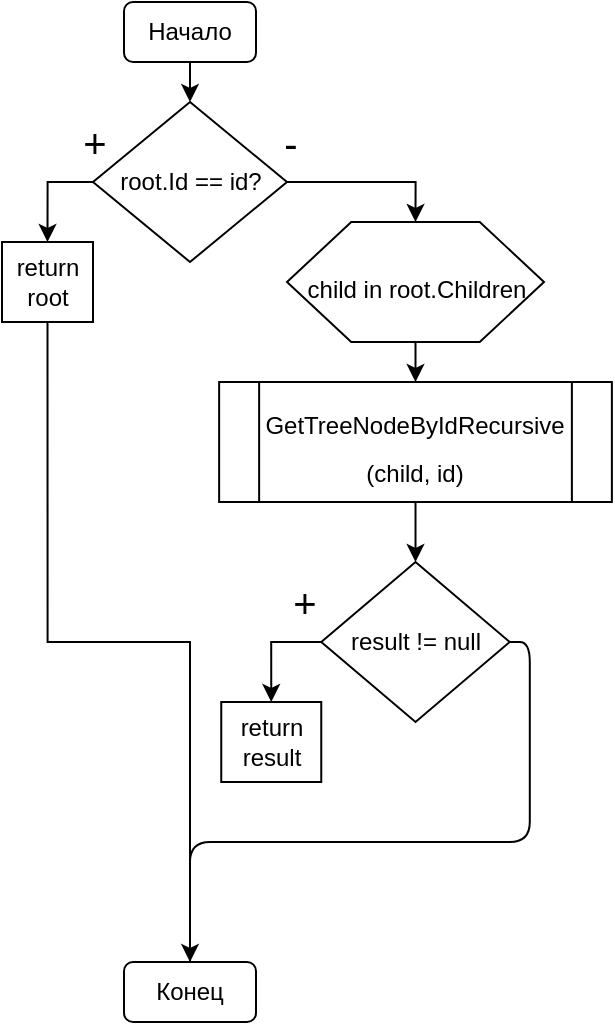 <mxfile version="12.9.11" type="device"><diagram id="C5RBs43oDa-KdzZeNtuy" name="Page-1"><mxGraphModel dx="1038" dy="552" grid="1" gridSize="10" guides="1" tooltips="1" connect="1" arrows="1" fold="1" page="1" pageScale="1" pageWidth="827" pageHeight="1169" math="0" shadow="0"><root><mxCell id="WIyWlLk6GJQsqaUBKTNV-0"/><mxCell id="WIyWlLk6GJQsqaUBKTNV-1" parent="WIyWlLk6GJQsqaUBKTNV-0"/><mxCell id="nZRSuLhji-qHycCOt6sR-29" style="edgeStyle=orthogonalEdgeStyle;rounded=0;orthogonalLoop=1;jettySize=auto;html=1;exitX=0.5;exitY=1;exitDx=0;exitDy=0;entryX=0.5;entryY=0;entryDx=0;entryDy=0;fontSize=20;" edge="1" parent="WIyWlLk6GJQsqaUBKTNV-1" source="nZRSuLhji-qHycCOt6sR-0" target="nZRSuLhji-qHycCOt6sR-19"><mxGeometry relative="1" as="geometry"/></mxCell><mxCell id="nZRSuLhji-qHycCOt6sR-0" value="Начало" style="rounded=1;whiteSpace=wrap;html=1;" vertex="1" parent="WIyWlLk6GJQsqaUBKTNV-1"><mxGeometry x="280" y="40" width="66" height="30" as="geometry"/></mxCell><mxCell id="nZRSuLhji-qHycCOt6sR-1" value="Конец" style="rounded=1;whiteSpace=wrap;html=1;" vertex="1" parent="WIyWlLk6GJQsqaUBKTNV-1"><mxGeometry x="280" y="520" width="66" height="30" as="geometry"/></mxCell><mxCell id="nZRSuLhji-qHycCOt6sR-24" style="edgeStyle=orthogonalEdgeStyle;rounded=0;orthogonalLoop=1;jettySize=auto;html=1;exitX=0;exitY=0.5;exitDx=0;exitDy=0;entryX=0.5;entryY=0;entryDx=0;entryDy=0;" edge="1" parent="WIyWlLk6GJQsqaUBKTNV-1" source="nZRSuLhji-qHycCOt6sR-19" target="nZRSuLhji-qHycCOt6sR-23"><mxGeometry relative="1" as="geometry"/></mxCell><mxCell id="nZRSuLhji-qHycCOt6sR-25" value="&lt;font style=&quot;font-size: 20px;&quot;&gt;+&lt;/font&gt;" style="edgeLabel;html=1;align=center;verticalAlign=middle;resizable=0;points=[];fontSize=20;" vertex="1" connectable="0" parent="nZRSuLhji-qHycCOt6sR-24"><mxGeometry x="-0.207" y="1" relative="1" as="geometry"><mxPoint x="21" y="-21" as="offset"/></mxGeometry></mxCell><mxCell id="nZRSuLhji-qHycCOt6sR-27" style="edgeStyle=orthogonalEdgeStyle;rounded=0;orthogonalLoop=1;jettySize=auto;html=1;exitX=1;exitY=0.5;exitDx=0;exitDy=0;entryX=0.5;entryY=0;entryDx=0;entryDy=0;fontSize=20;" edge="1" parent="WIyWlLk6GJQsqaUBKTNV-1" source="nZRSuLhji-qHycCOt6sR-19" target="nZRSuLhji-qHycCOt6sR-26"><mxGeometry relative="1" as="geometry"/></mxCell><mxCell id="nZRSuLhji-qHycCOt6sR-28" value="-" style="edgeLabel;html=1;align=center;verticalAlign=middle;resizable=0;points=[];fontSize=20;" vertex="1" connectable="0" parent="nZRSuLhji-qHycCOt6sR-27"><mxGeometry x="-0.034" y="-5" relative="1" as="geometry"><mxPoint x="-39.5" y="-25" as="offset"/></mxGeometry></mxCell><mxCell id="nZRSuLhji-qHycCOt6sR-19" value="root.Id == id?" style="rhombus;whiteSpace=wrap;html=1;" vertex="1" parent="WIyWlLk6GJQsqaUBKTNV-1"><mxGeometry x="264.5" y="90" width="97" height="80" as="geometry"/></mxCell><mxCell id="nZRSuLhji-qHycCOt6sR-37" style="edgeStyle=orthogonalEdgeStyle;rounded=0;orthogonalLoop=1;jettySize=auto;html=1;exitX=0.5;exitY=1;exitDx=0;exitDy=0;entryX=0.5;entryY=0;entryDx=0;entryDy=0;fontSize=12;" edge="1" parent="WIyWlLk6GJQsqaUBKTNV-1" source="nZRSuLhji-qHycCOt6sR-23" target="nZRSuLhji-qHycCOt6sR-1"><mxGeometry relative="1" as="geometry"/></mxCell><mxCell id="nZRSuLhji-qHycCOt6sR-23" value="return root" style="rounded=0;whiteSpace=wrap;html=1;" vertex="1" parent="WIyWlLk6GJQsqaUBKTNV-1"><mxGeometry x="219" y="160" width="45.5" height="40" as="geometry"/></mxCell><mxCell id="nZRSuLhji-qHycCOt6sR-31" style="edgeStyle=orthogonalEdgeStyle;rounded=0;orthogonalLoop=1;jettySize=auto;html=1;exitX=0.5;exitY=1;exitDx=0;exitDy=0;entryX=0.5;entryY=0;entryDx=0;entryDy=0;fontSize=20;" edge="1" parent="WIyWlLk6GJQsqaUBKTNV-1" source="nZRSuLhji-qHycCOt6sR-26" target="nZRSuLhji-qHycCOt6sR-30"><mxGeometry relative="1" as="geometry"/></mxCell><mxCell id="nZRSuLhji-qHycCOt6sR-26" value="&lt;font style=&quot;font-size: 12px&quot;&gt;child in root.Children&lt;/font&gt;" style="shape=hexagon;perimeter=hexagonPerimeter2;whiteSpace=wrap;html=1;fontSize=20;" vertex="1" parent="WIyWlLk6GJQsqaUBKTNV-1"><mxGeometry x="361.5" y="150" width="128.5" height="60" as="geometry"/></mxCell><mxCell id="nZRSuLhji-qHycCOt6sR-33" style="edgeStyle=orthogonalEdgeStyle;rounded=0;orthogonalLoop=1;jettySize=auto;html=1;exitX=0.5;exitY=1;exitDx=0;exitDy=0;entryX=0.5;entryY=0;entryDx=0;entryDy=0;fontSize=12;" edge="1" parent="WIyWlLk6GJQsqaUBKTNV-1" source="nZRSuLhji-qHycCOt6sR-30" target="nZRSuLhji-qHycCOt6sR-32"><mxGeometry relative="1" as="geometry"/></mxCell><mxCell id="nZRSuLhji-qHycCOt6sR-30" value="&lt;font style=&quot;font-size: 12px&quot;&gt;GetTreeNodeByIdRecursive (child, id)&lt;/font&gt;" style="shape=process;whiteSpace=wrap;html=1;backgroundOutline=1;fontSize=20;" vertex="1" parent="WIyWlLk6GJQsqaUBKTNV-1"><mxGeometry x="327.57" y="230" width="196.37" height="60" as="geometry"/></mxCell><mxCell id="nZRSuLhji-qHycCOt6sR-35" style="edgeStyle=orthogonalEdgeStyle;rounded=0;orthogonalLoop=1;jettySize=auto;html=1;exitX=0;exitY=0.5;exitDx=0;exitDy=0;entryX=0.5;entryY=0;entryDx=0;entryDy=0;fontSize=12;" edge="1" parent="WIyWlLk6GJQsqaUBKTNV-1" source="nZRSuLhji-qHycCOt6sR-32" target="nZRSuLhji-qHycCOt6sR-34"><mxGeometry relative="1" as="geometry"/></mxCell><mxCell id="nZRSuLhji-qHycCOt6sR-36" value="&lt;font style=&quot;font-size: 20px&quot;&gt;+&lt;/font&gt;" style="edgeLabel;html=1;align=center;verticalAlign=middle;resizable=0;points=[];fontSize=12;" vertex="1" connectable="0" parent="nZRSuLhji-qHycCOt6sR-35"><mxGeometry x="-0.134" y="2" relative="1" as="geometry"><mxPoint x="15.37" y="-22" as="offset"/></mxGeometry></mxCell><mxCell id="nZRSuLhji-qHycCOt6sR-32" value="result != null" style="rhombus;whiteSpace=wrap;html=1;fontSize=12;" vertex="1" parent="WIyWlLk6GJQsqaUBKTNV-1"><mxGeometry x="378.63" y="320" width="94.25" height="80" as="geometry"/></mxCell><mxCell id="nZRSuLhji-qHycCOt6sR-34" value="return result" style="rounded=0;whiteSpace=wrap;html=1;fontSize=12;" vertex="1" parent="WIyWlLk6GJQsqaUBKTNV-1"><mxGeometry x="328.63" y="390" width="50" height="40" as="geometry"/></mxCell><mxCell id="nZRSuLhji-qHycCOt6sR-39" value="" style="endArrow=none;html=1;fontSize=12;entryX=1;entryY=0.5;entryDx=0;entryDy=0;exitX=0.5;exitY=0;exitDx=0;exitDy=0;edgeStyle=orthogonalEdgeStyle;" edge="1" parent="WIyWlLk6GJQsqaUBKTNV-1" source="nZRSuLhji-qHycCOt6sR-1" target="nZRSuLhji-qHycCOt6sR-32"><mxGeometry width="50" height="50" relative="1" as="geometry"><mxPoint x="390" y="370" as="sourcePoint"/><mxPoint x="440" y="320" as="targetPoint"/></mxGeometry></mxCell></root></mxGraphModel></diagram></mxfile>